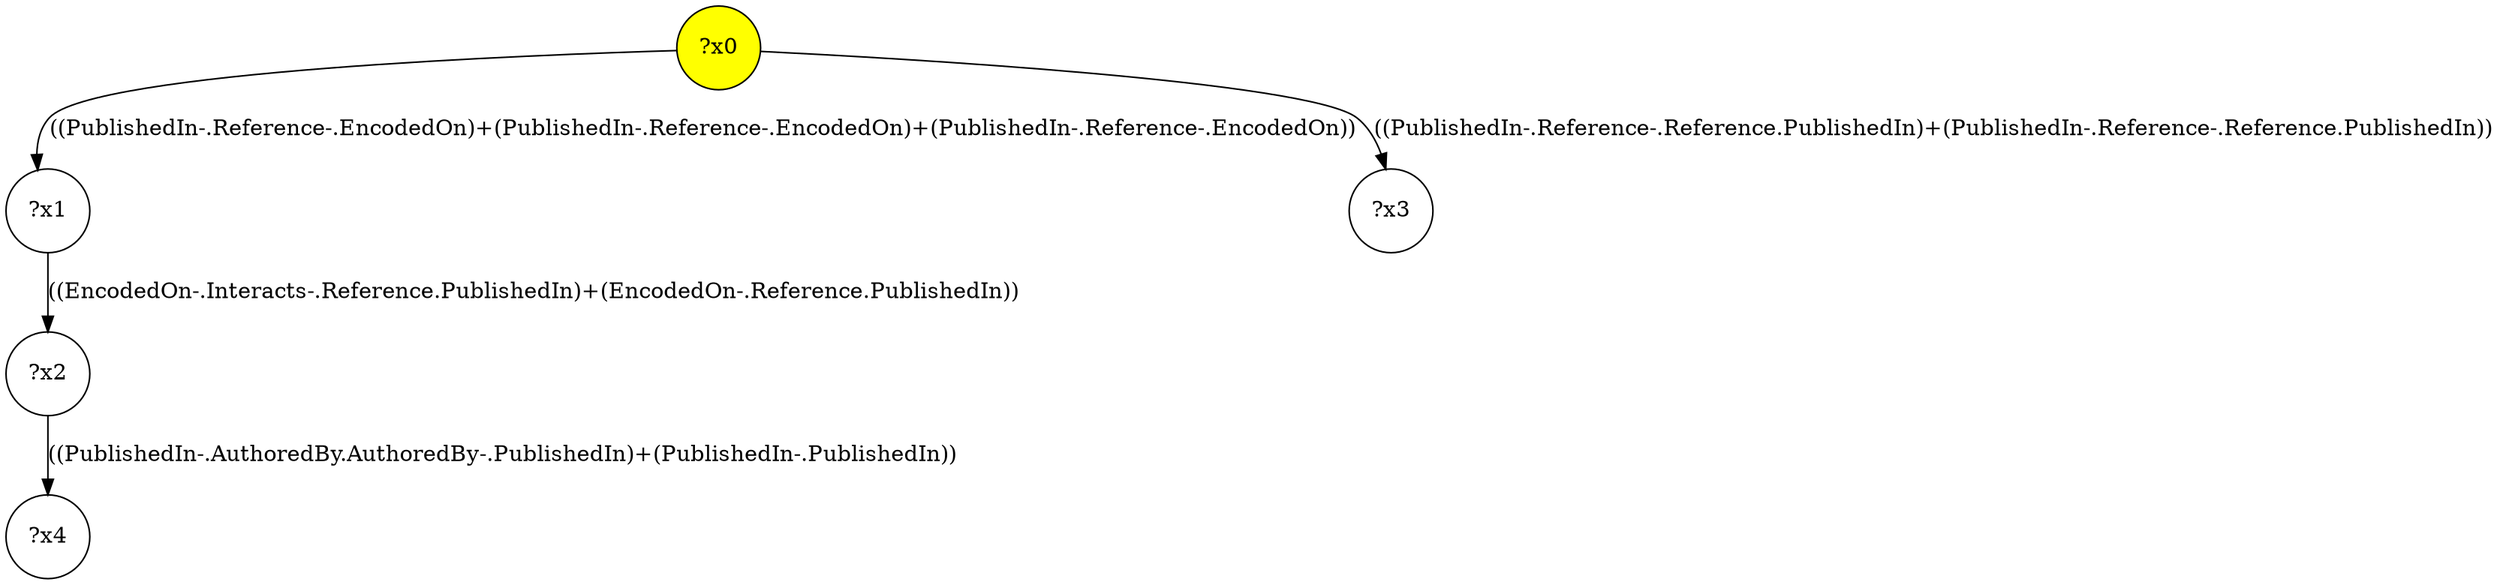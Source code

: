 digraph g {
	x0 [fillcolor="yellow", style="filled," shape=circle, label="?x0"];
	x1 [shape=circle, label="?x1"];
	x0 -> x1 [label="((PublishedIn-.Reference-.EncodedOn)+(PublishedIn-.Reference-.EncodedOn)+(PublishedIn-.Reference-.EncodedOn))"];
	x2 [shape=circle, label="?x2"];
	x1 -> x2 [label="((EncodedOn-.Interacts-.Reference.PublishedIn)+(EncodedOn-.Reference.PublishedIn))"];
	x3 [shape=circle, label="?x3"];
	x0 -> x3 [label="((PublishedIn-.Reference-.Reference.PublishedIn)+(PublishedIn-.Reference-.Reference.PublishedIn))"];
	x4 [shape=circle, label="?x4"];
	x2 -> x4 [label="((PublishedIn-.AuthoredBy.AuthoredBy-.PublishedIn)+(PublishedIn-.PublishedIn))"];
}
